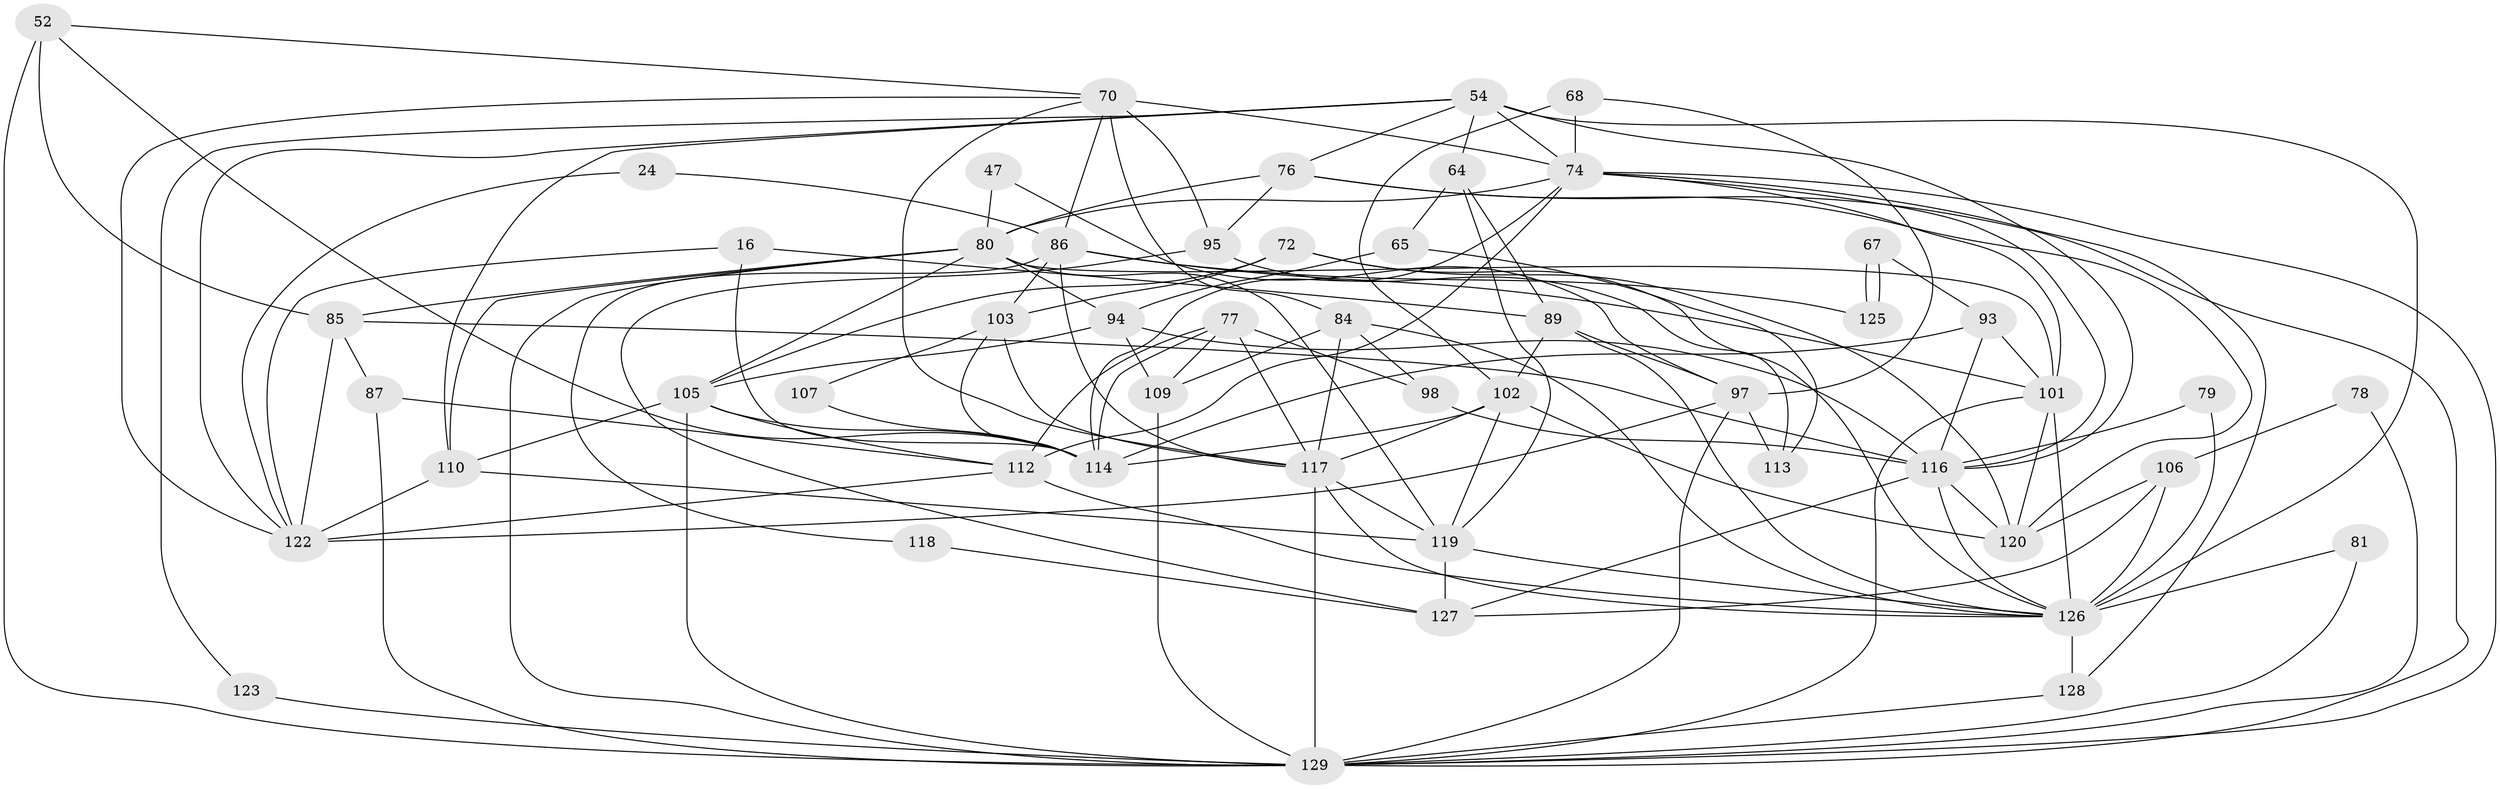 // original degree distribution, {5: 0.17829457364341086, 3: 0.34108527131782945, 6: 0.09302325581395349, 4: 0.23255813953488372, 2: 0.10077519379844961, 7: 0.03875968992248062, 8: 0.015503875968992248}
// Generated by graph-tools (version 1.1) at 2025/54/03/04/25 21:54:56]
// undirected, 51 vertices, 133 edges
graph export_dot {
graph [start="1"]
  node [color=gray90,style=filled];
  16;
  24;
  47;
  52;
  54 [super="+14+39+53"];
  64 [super="+12"];
  65;
  67;
  68;
  70 [super="+48"];
  72;
  74 [super="+46+73"];
  76 [super="+42"];
  77 [super="+59"];
  78;
  79;
  80 [super="+36+55"];
  81 [super="+6+8"];
  84 [super="+29"];
  85 [super="+82"];
  86 [super="+61+49"];
  87 [super="+71"];
  89 [super="+5"];
  93 [super="+25+75"];
  94;
  95 [super="+2"];
  97 [super="+43"];
  98;
  101 [super="+62"];
  102 [super="+91+60"];
  103 [super="+1"];
  105 [super="+34+100"];
  106 [super="+69+96"];
  107;
  109 [super="+63"];
  110 [super="+88"];
  112 [super="+66+108"];
  113;
  114 [super="+33+58"];
  116 [super="+3+13+111"];
  117 [super="+83+90"];
  118;
  119 [super="+15+99"];
  120;
  122 [super="+104"];
  123;
  125;
  126 [super="+115+45"];
  127;
  128;
  129 [super="+4+121+50+124"];
  16 -- 89;
  16 -- 122;
  16 -- 114;
  24 -- 122;
  24 -- 86;
  47 -- 97;
  47 -- 80;
  52 -- 129 [weight=2];
  52 -- 85;
  52 -- 114;
  52 -- 70;
  54 -- 116;
  54 -- 76;
  54 -- 126 [weight=3];
  54 -- 64;
  54 -- 122;
  54 -- 110;
  54 -- 123;
  54 -- 74;
  64 -- 65 [weight=2];
  64 -- 89;
  64 -- 119;
  65 -- 94;
  65 -- 113;
  67 -- 93;
  67 -- 125;
  67 -- 125;
  68 -- 97;
  68 -- 102;
  68 -- 74;
  70 -- 122 [weight=2];
  70 -- 84 [weight=2];
  70 -- 86;
  70 -- 74 [weight=2];
  70 -- 117;
  70 -- 95;
  72 -- 120;
  72 -- 103 [weight=2];
  72 -- 126;
  72 -- 105;
  74 -- 112 [weight=3];
  74 -- 80;
  74 -- 128;
  74 -- 101;
  74 -- 116 [weight=2];
  74 -- 129;
  74 -- 114;
  76 -- 120 [weight=2];
  76 -- 95;
  76 -- 129;
  76 -- 80;
  77 -- 109;
  77 -- 112;
  77 -- 98;
  77 -- 117;
  77 -- 114;
  78 -- 106;
  78 -- 129;
  79 -- 116;
  79 -- 126;
  80 -- 85;
  80 -- 129 [weight=2];
  80 -- 101 [weight=3];
  80 -- 110;
  80 -- 94;
  80 -- 119;
  80 -- 105;
  81 -- 129 [weight=4];
  81 -- 126 [weight=2];
  84 -- 117 [weight=2];
  84 -- 126;
  84 -- 98;
  84 -- 109 [weight=2];
  85 -- 122;
  85 -- 87;
  85 -- 116 [weight=3];
  86 -- 103;
  86 -- 118;
  86 -- 101 [weight=2];
  86 -- 117;
  86 -- 125;
  87 -- 129;
  87 -- 112;
  89 -- 97;
  89 -- 126;
  89 -- 102;
  93 -- 101 [weight=2];
  93 -- 116;
  93 -- 114 [weight=2];
  94 -- 109;
  94 -- 116;
  94 -- 105;
  95 -- 113;
  95 -- 127;
  97 -- 129 [weight=2];
  97 -- 113;
  97 -- 122;
  98 -- 116;
  101 -- 126 [weight=2];
  101 -- 120;
  101 -- 129;
  102 -- 114 [weight=4];
  102 -- 117;
  102 -- 119 [weight=2];
  102 -- 120;
  103 -- 114;
  103 -- 107;
  103 -- 117 [weight=2];
  105 -- 110 [weight=3];
  105 -- 129 [weight=3];
  105 -- 114;
  105 -- 112;
  106 -- 120 [weight=2];
  106 -- 127;
  106 -- 126 [weight=2];
  107 -- 114;
  109 -- 129 [weight=2];
  110 -- 122 [weight=2];
  110 -- 119;
  112 -- 122;
  112 -- 126 [weight=2];
  116 -- 127;
  116 -- 120;
  116 -- 126;
  117 -- 126;
  117 -- 129 [weight=3];
  117 -- 119 [weight=2];
  118 -- 127;
  119 -- 127;
  119 -- 126;
  123 -- 129;
  126 -- 128;
  128 -- 129;
}

